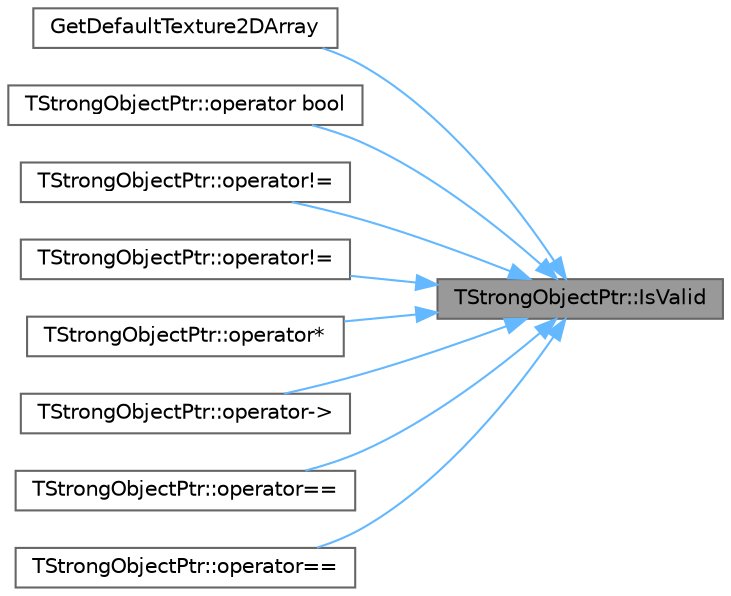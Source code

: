 digraph "TStrongObjectPtr::IsValid"
{
 // INTERACTIVE_SVG=YES
 // LATEX_PDF_SIZE
  bgcolor="transparent";
  edge [fontname=Helvetica,fontsize=10,labelfontname=Helvetica,labelfontsize=10];
  node [fontname=Helvetica,fontsize=10,shape=box,height=0.2,width=0.4];
  rankdir="RL";
  Node1 [id="Node000001",label="TStrongObjectPtr::IsValid",height=0.2,width=0.4,color="gray40", fillcolor="grey60", style="filled", fontcolor="black",tooltip=" "];
  Node1 -> Node2 [id="edge1_Node000001_Node000002",dir="back",color="steelblue1",style="solid",tooltip=" "];
  Node2 [id="Node000002",label="GetDefaultTexture2DArray",height=0.2,width=0.4,color="grey40", fillcolor="white", style="filled",URL="$d7/d13/Texture2DArray_8cpp.html#af57fde33799bf316445c73b7e6d2c636",tooltip="Get the optimal placeholder to use during texture compilation."];
  Node1 -> Node3 [id="edge2_Node000001_Node000003",dir="back",color="steelblue1",style="solid",tooltip=" "];
  Node3 [id="Node000003",label="TStrongObjectPtr::operator bool",height=0.2,width=0.4,color="grey40", fillcolor="white", style="filled",URL="$d9/d03/classTStrongObjectPtr.html#a73aba5ec3c417614e9388a8ed6645aa1",tooltip=" "];
  Node1 -> Node4 [id="edge3_Node000001_Node000004",dir="back",color="steelblue1",style="solid",tooltip=" "];
  Node4 [id="Node000004",label="TStrongObjectPtr::operator!=",height=0.2,width=0.4,color="grey40", fillcolor="white", style="filled",URL="$d9/d03/classTStrongObjectPtr.html#afcbc4a6bc711704e2b868e1791638b04",tooltip=" "];
  Node1 -> Node5 [id="edge4_Node000001_Node000005",dir="back",color="steelblue1",style="solid",tooltip=" "];
  Node5 [id="Node000005",label="TStrongObjectPtr::operator!=",height=0.2,width=0.4,color="grey40", fillcolor="white", style="filled",URL="$d9/d03/classTStrongObjectPtr.html#a45fac71eee1b21ef2c6fb8e49fca7125",tooltip=" "];
  Node1 -> Node6 [id="edge5_Node000001_Node000006",dir="back",color="steelblue1",style="solid",tooltip=" "];
  Node6 [id="Node000006",label="TStrongObjectPtr::operator*",height=0.2,width=0.4,color="grey40", fillcolor="white", style="filled",URL="$d9/d03/classTStrongObjectPtr.html#a4306e02d5d0c183d9004bfce9068150a",tooltip=" "];
  Node1 -> Node7 [id="edge6_Node000001_Node000007",dir="back",color="steelblue1",style="solid",tooltip=" "];
  Node7 [id="Node000007",label="TStrongObjectPtr::operator-\>",height=0.2,width=0.4,color="grey40", fillcolor="white", style="filled",URL="$d9/d03/classTStrongObjectPtr.html#a42f03ae0d2708401538ebaf79f0df3bd",tooltip=" "];
  Node1 -> Node8 [id="edge7_Node000001_Node000008",dir="back",color="steelblue1",style="solid",tooltip=" "];
  Node8 [id="Node000008",label="TStrongObjectPtr::operator==",height=0.2,width=0.4,color="grey40", fillcolor="white", style="filled",URL="$d9/d03/classTStrongObjectPtr.html#a4aa1f01f068b0614c7a177ee5aec6b13",tooltip=" "];
  Node1 -> Node9 [id="edge8_Node000001_Node000009",dir="back",color="steelblue1",style="solid",tooltip=" "];
  Node9 [id="Node000009",label="TStrongObjectPtr::operator==",height=0.2,width=0.4,color="grey40", fillcolor="white", style="filled",URL="$d9/d03/classTStrongObjectPtr.html#aed2d7284c59b9428278c1b0175b3ae5f",tooltip=" "];
}
